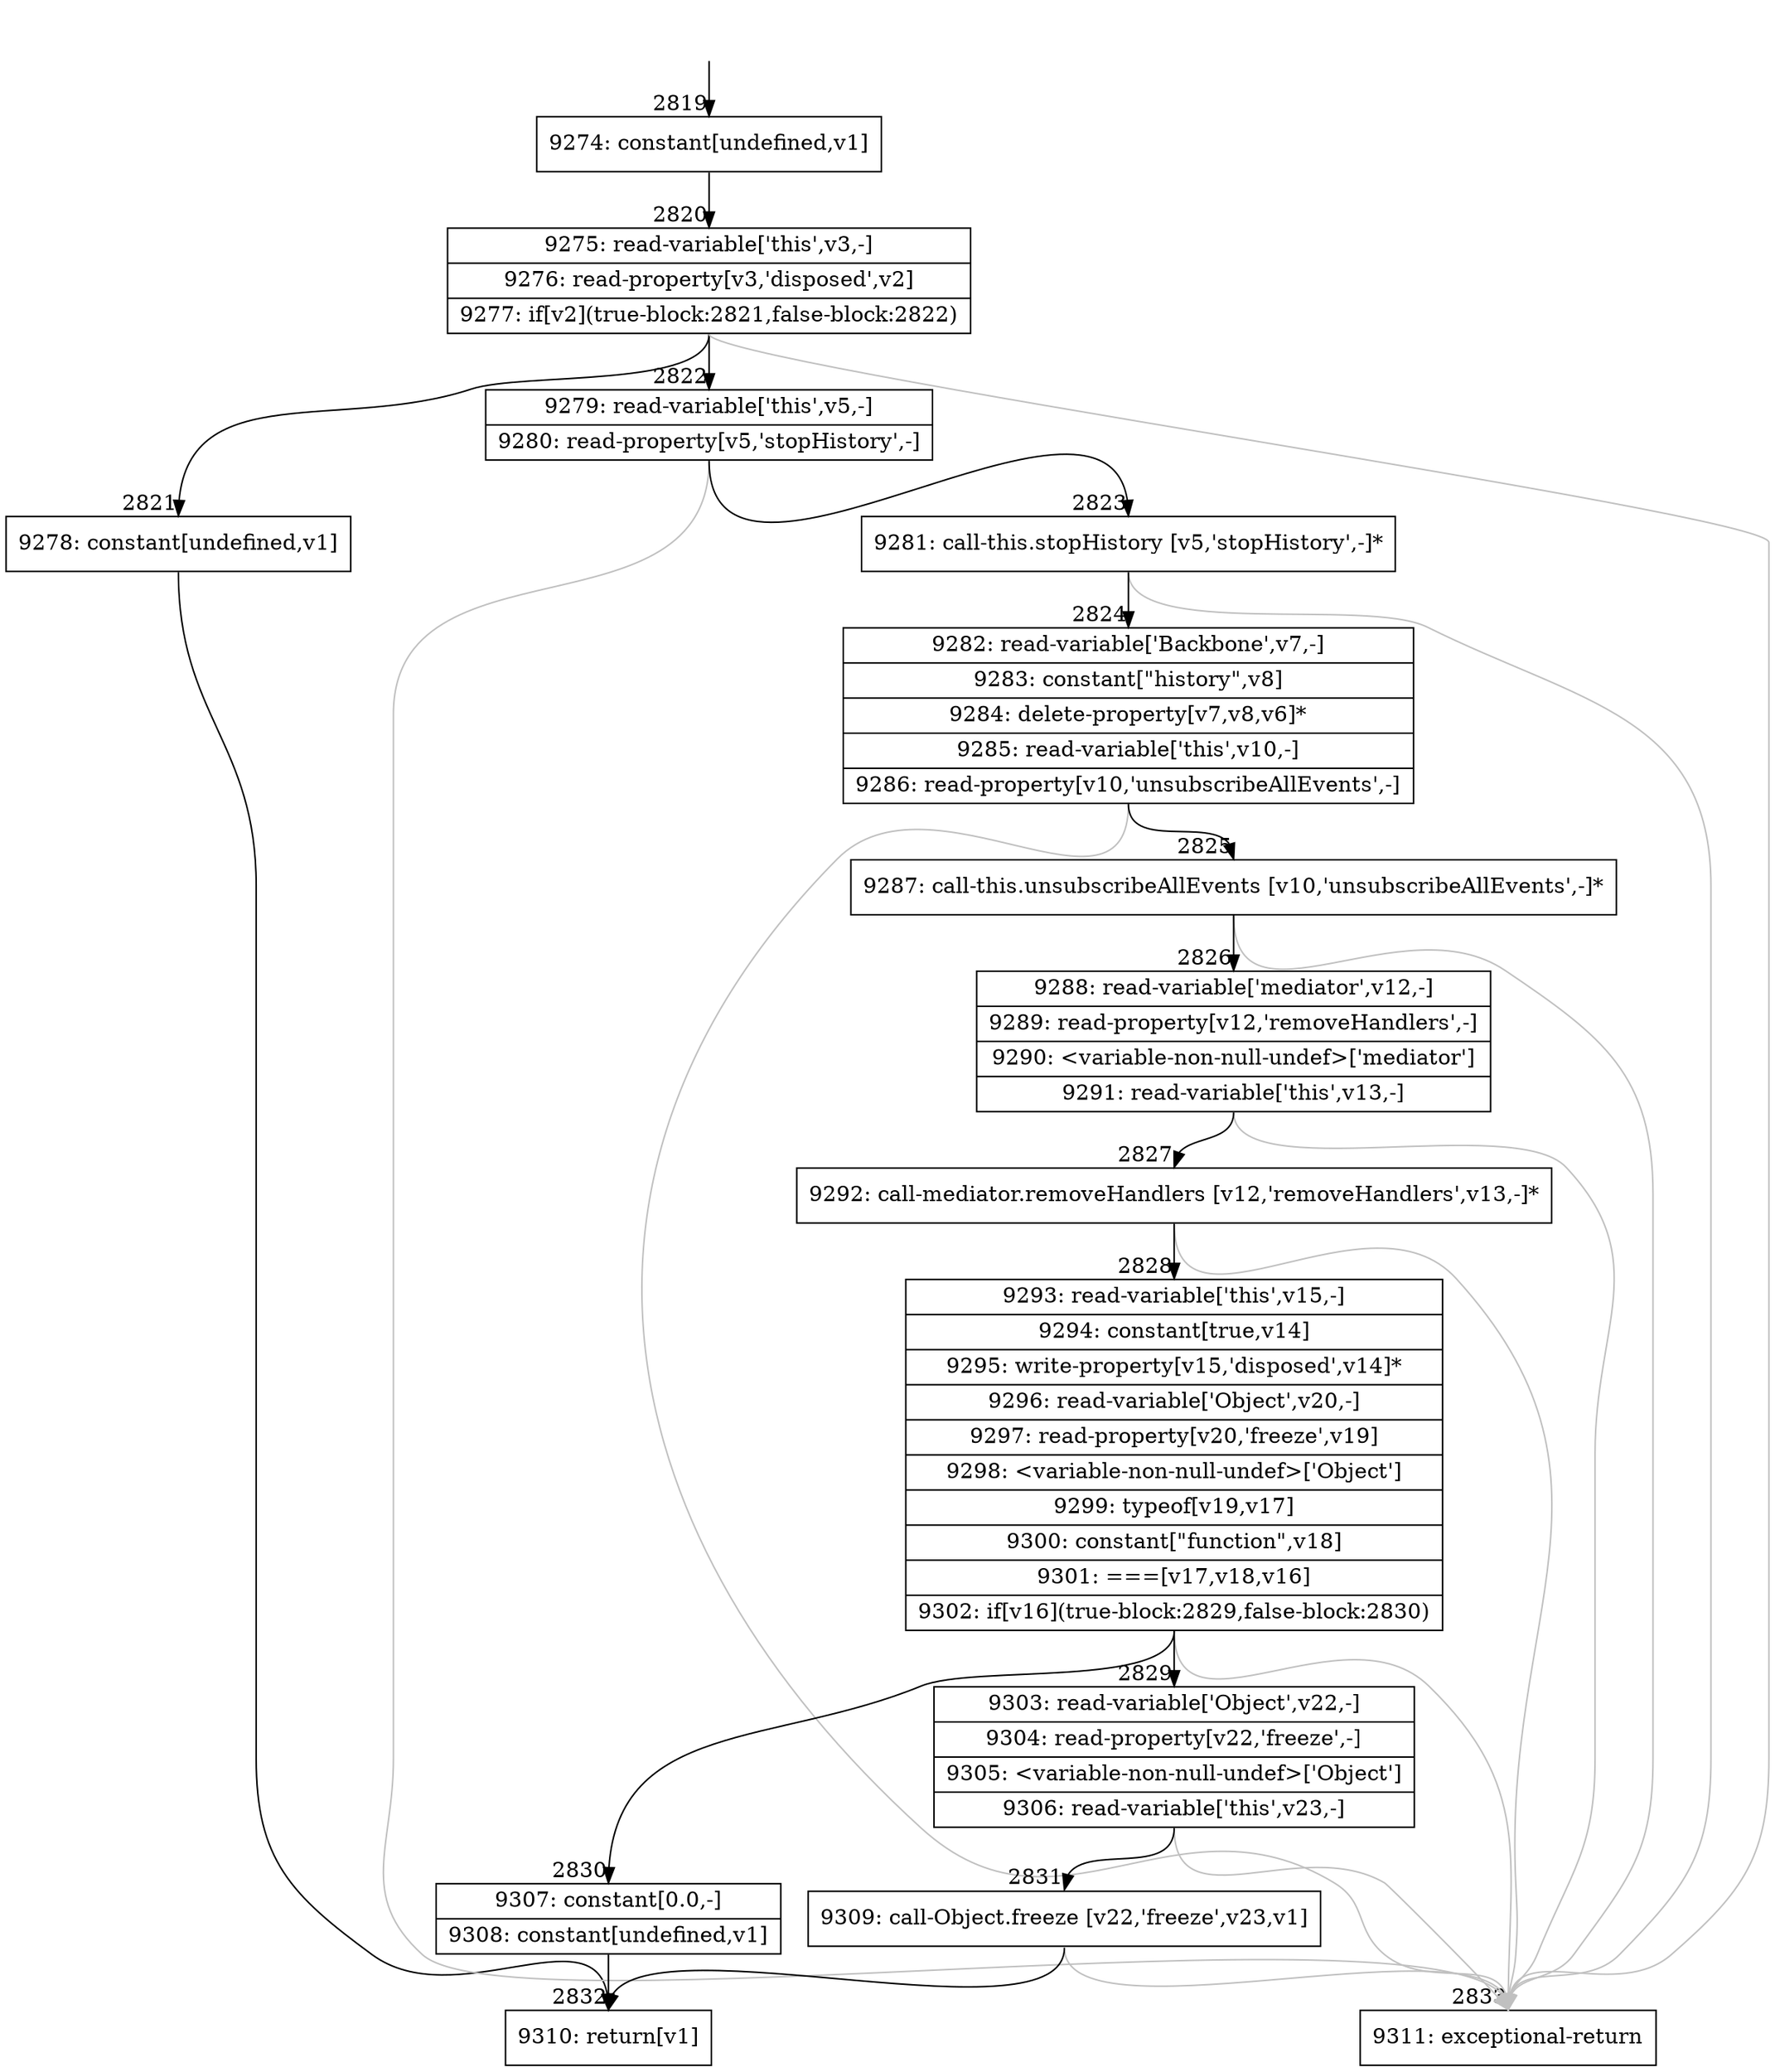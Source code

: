 digraph {
rankdir="TD"
BB_entry222[shape=none,label=""];
BB_entry222 -> BB2819 [tailport=s, headport=n, headlabel="    2819"]
BB2819 [shape=record label="{9274: constant[undefined,v1]}" ] 
BB2819 -> BB2820 [tailport=s, headport=n, headlabel="      2820"]
BB2820 [shape=record label="{9275: read-variable['this',v3,-]|9276: read-property[v3,'disposed',v2]|9277: if[v2](true-block:2821,false-block:2822)}" ] 
BB2820 -> BB2821 [tailport=s, headport=n, headlabel="      2821"]
BB2820 -> BB2822 [tailport=s, headport=n, headlabel="      2822"]
BB2820 -> BB2833 [tailport=s, headport=n, color=gray, headlabel="      2833"]
BB2821 [shape=record label="{9278: constant[undefined,v1]}" ] 
BB2821 -> BB2832 [tailport=s, headport=n, headlabel="      2832"]
BB2822 [shape=record label="{9279: read-variable['this',v5,-]|9280: read-property[v5,'stopHistory',-]}" ] 
BB2822 -> BB2823 [tailport=s, headport=n, headlabel="      2823"]
BB2822 -> BB2833 [tailport=s, headport=n, color=gray]
BB2823 [shape=record label="{9281: call-this.stopHistory [v5,'stopHistory',-]*}" ] 
BB2823 -> BB2824 [tailport=s, headport=n, headlabel="      2824"]
BB2823 -> BB2833 [tailport=s, headport=n, color=gray]
BB2824 [shape=record label="{9282: read-variable['Backbone',v7,-]|9283: constant[\"history\",v8]|9284: delete-property[v7,v8,v6]*|9285: read-variable['this',v10,-]|9286: read-property[v10,'unsubscribeAllEvents',-]}" ] 
BB2824 -> BB2825 [tailport=s, headport=n, headlabel="      2825"]
BB2824 -> BB2833 [tailport=s, headport=n, color=gray]
BB2825 [shape=record label="{9287: call-this.unsubscribeAllEvents [v10,'unsubscribeAllEvents',-]*}" ] 
BB2825 -> BB2826 [tailport=s, headport=n, headlabel="      2826"]
BB2825 -> BB2833 [tailport=s, headport=n, color=gray]
BB2826 [shape=record label="{9288: read-variable['mediator',v12,-]|9289: read-property[v12,'removeHandlers',-]|9290: \<variable-non-null-undef\>['mediator']|9291: read-variable['this',v13,-]}" ] 
BB2826 -> BB2827 [tailport=s, headport=n, headlabel="      2827"]
BB2826 -> BB2833 [tailport=s, headport=n, color=gray]
BB2827 [shape=record label="{9292: call-mediator.removeHandlers [v12,'removeHandlers',v13,-]*}" ] 
BB2827 -> BB2828 [tailport=s, headport=n, headlabel="      2828"]
BB2827 -> BB2833 [tailport=s, headport=n, color=gray]
BB2828 [shape=record label="{9293: read-variable['this',v15,-]|9294: constant[true,v14]|9295: write-property[v15,'disposed',v14]*|9296: read-variable['Object',v20,-]|9297: read-property[v20,'freeze',v19]|9298: \<variable-non-null-undef\>['Object']|9299: typeof[v19,v17]|9300: constant[\"function\",v18]|9301: ===[v17,v18,v16]|9302: if[v16](true-block:2829,false-block:2830)}" ] 
BB2828 -> BB2829 [tailport=s, headport=n, headlabel="      2829"]
BB2828 -> BB2830 [tailport=s, headport=n, headlabel="      2830"]
BB2828 -> BB2833 [tailport=s, headport=n, color=gray]
BB2829 [shape=record label="{9303: read-variable['Object',v22,-]|9304: read-property[v22,'freeze',-]|9305: \<variable-non-null-undef\>['Object']|9306: read-variable['this',v23,-]}" ] 
BB2829 -> BB2831 [tailport=s, headport=n, headlabel="      2831"]
BB2829 -> BB2833 [tailport=s, headport=n, color=gray]
BB2830 [shape=record label="{9307: constant[0.0,-]|9308: constant[undefined,v1]}" ] 
BB2830 -> BB2832 [tailport=s, headport=n]
BB2831 [shape=record label="{9309: call-Object.freeze [v22,'freeze',v23,v1]}" ] 
BB2831 -> BB2832 [tailport=s, headport=n]
BB2831 -> BB2833 [tailport=s, headport=n, color=gray]
BB2832 [shape=record label="{9310: return[v1]}" ] 
BB2833 [shape=record label="{9311: exceptional-return}" ] 
//#$~ 2494
}
